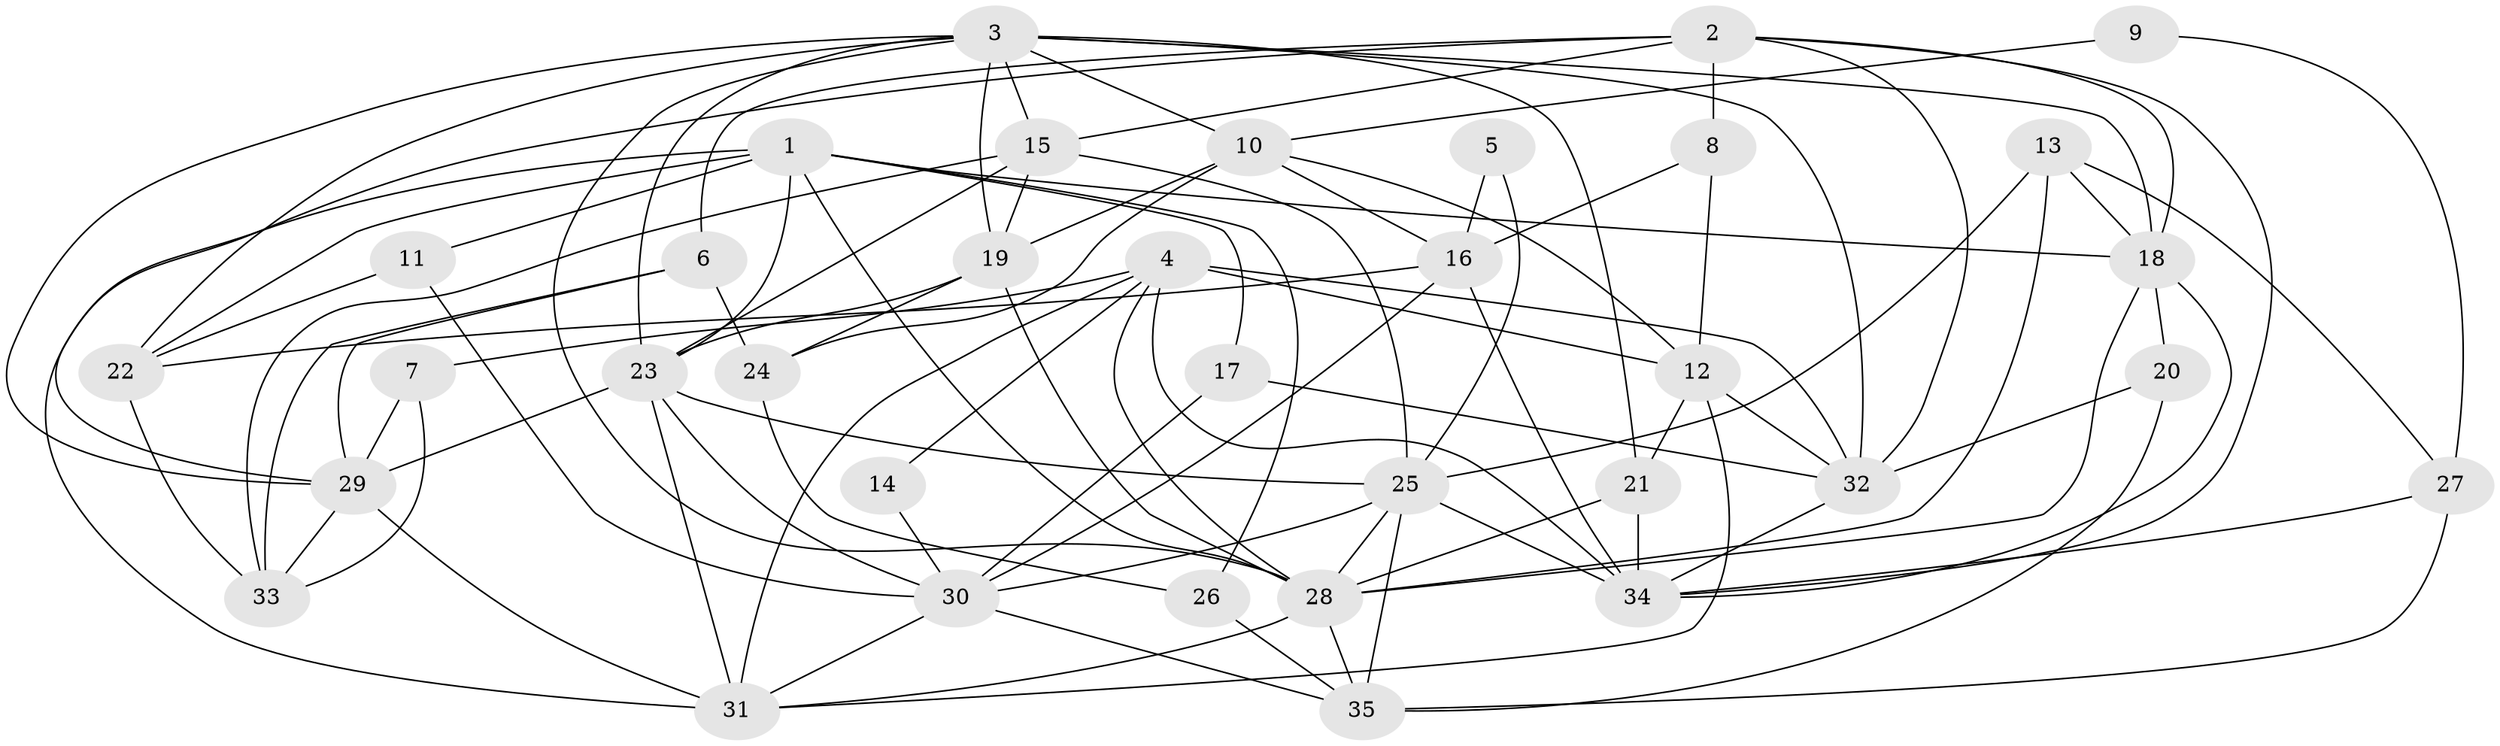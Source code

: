 // original degree distribution, {3: 0.22857142857142856, 7: 0.014285714285714285, 4: 0.2714285714285714, 5: 0.18571428571428572, 8: 0.014285714285714285, 2: 0.15714285714285714, 6: 0.12857142857142856}
// Generated by graph-tools (version 1.1) at 2025/26/03/09/25 03:26:14]
// undirected, 35 vertices, 96 edges
graph export_dot {
graph [start="1"]
  node [color=gray90,style=filled];
  1;
  2;
  3;
  4;
  5;
  6;
  7;
  8;
  9;
  10;
  11;
  12;
  13;
  14;
  15;
  16;
  17;
  18;
  19;
  20;
  21;
  22;
  23;
  24;
  25;
  26;
  27;
  28;
  29;
  30;
  31;
  32;
  33;
  34;
  35;
  1 -- 11 [weight=2.0];
  1 -- 17 [weight=1.0];
  1 -- 18 [weight=1.0];
  1 -- 22 [weight=1.0];
  1 -- 23 [weight=1.0];
  1 -- 26 [weight=1.0];
  1 -- 28 [weight=1.0];
  1 -- 31 [weight=1.0];
  2 -- 6 [weight=1.0];
  2 -- 8 [weight=1.0];
  2 -- 15 [weight=1.0];
  2 -- 18 [weight=1.0];
  2 -- 29 [weight=1.0];
  2 -- 32 [weight=1.0];
  2 -- 34 [weight=1.0];
  3 -- 10 [weight=1.0];
  3 -- 15 [weight=1.0];
  3 -- 18 [weight=1.0];
  3 -- 19 [weight=1.0];
  3 -- 21 [weight=1.0];
  3 -- 22 [weight=1.0];
  3 -- 23 [weight=1.0];
  3 -- 28 [weight=1.0];
  3 -- 29 [weight=2.0];
  3 -- 32 [weight=2.0];
  4 -- 7 [weight=1.0];
  4 -- 12 [weight=1.0];
  4 -- 14 [weight=1.0];
  4 -- 28 [weight=1.0];
  4 -- 31 [weight=1.0];
  4 -- 32 [weight=1.0];
  4 -- 34 [weight=1.0];
  5 -- 16 [weight=1.0];
  5 -- 25 [weight=1.0];
  6 -- 24 [weight=2.0];
  6 -- 29 [weight=1.0];
  6 -- 33 [weight=1.0];
  7 -- 29 [weight=1.0];
  7 -- 33 [weight=1.0];
  8 -- 12 [weight=1.0];
  8 -- 16 [weight=1.0];
  9 -- 10 [weight=1.0];
  9 -- 27 [weight=1.0];
  10 -- 12 [weight=1.0];
  10 -- 16 [weight=1.0];
  10 -- 19 [weight=1.0];
  10 -- 24 [weight=1.0];
  11 -- 22 [weight=1.0];
  11 -- 30 [weight=1.0];
  12 -- 21 [weight=1.0];
  12 -- 31 [weight=1.0];
  12 -- 32 [weight=1.0];
  13 -- 18 [weight=1.0];
  13 -- 25 [weight=1.0];
  13 -- 27 [weight=1.0];
  13 -- 28 [weight=1.0];
  14 -- 30 [weight=1.0];
  15 -- 19 [weight=1.0];
  15 -- 23 [weight=1.0];
  15 -- 25 [weight=1.0];
  15 -- 33 [weight=1.0];
  16 -- 22 [weight=1.0];
  16 -- 30 [weight=1.0];
  16 -- 34 [weight=1.0];
  17 -- 30 [weight=1.0];
  17 -- 32 [weight=1.0];
  18 -- 20 [weight=2.0];
  18 -- 28 [weight=1.0];
  18 -- 34 [weight=1.0];
  19 -- 23 [weight=1.0];
  19 -- 24 [weight=1.0];
  19 -- 28 [weight=2.0];
  20 -- 32 [weight=1.0];
  20 -- 35 [weight=1.0];
  21 -- 28 [weight=1.0];
  21 -- 34 [weight=1.0];
  22 -- 33 [weight=1.0];
  23 -- 25 [weight=1.0];
  23 -- 29 [weight=1.0];
  23 -- 30 [weight=1.0];
  23 -- 31 [weight=1.0];
  24 -- 26 [weight=1.0];
  25 -- 28 [weight=1.0];
  25 -- 30 [weight=1.0];
  25 -- 34 [weight=1.0];
  25 -- 35 [weight=2.0];
  26 -- 35 [weight=2.0];
  27 -- 34 [weight=1.0];
  27 -- 35 [weight=1.0];
  28 -- 31 [weight=1.0];
  28 -- 35 [weight=1.0];
  29 -- 31 [weight=1.0];
  29 -- 33 [weight=1.0];
  30 -- 31 [weight=1.0];
  30 -- 35 [weight=1.0];
  32 -- 34 [weight=1.0];
}
